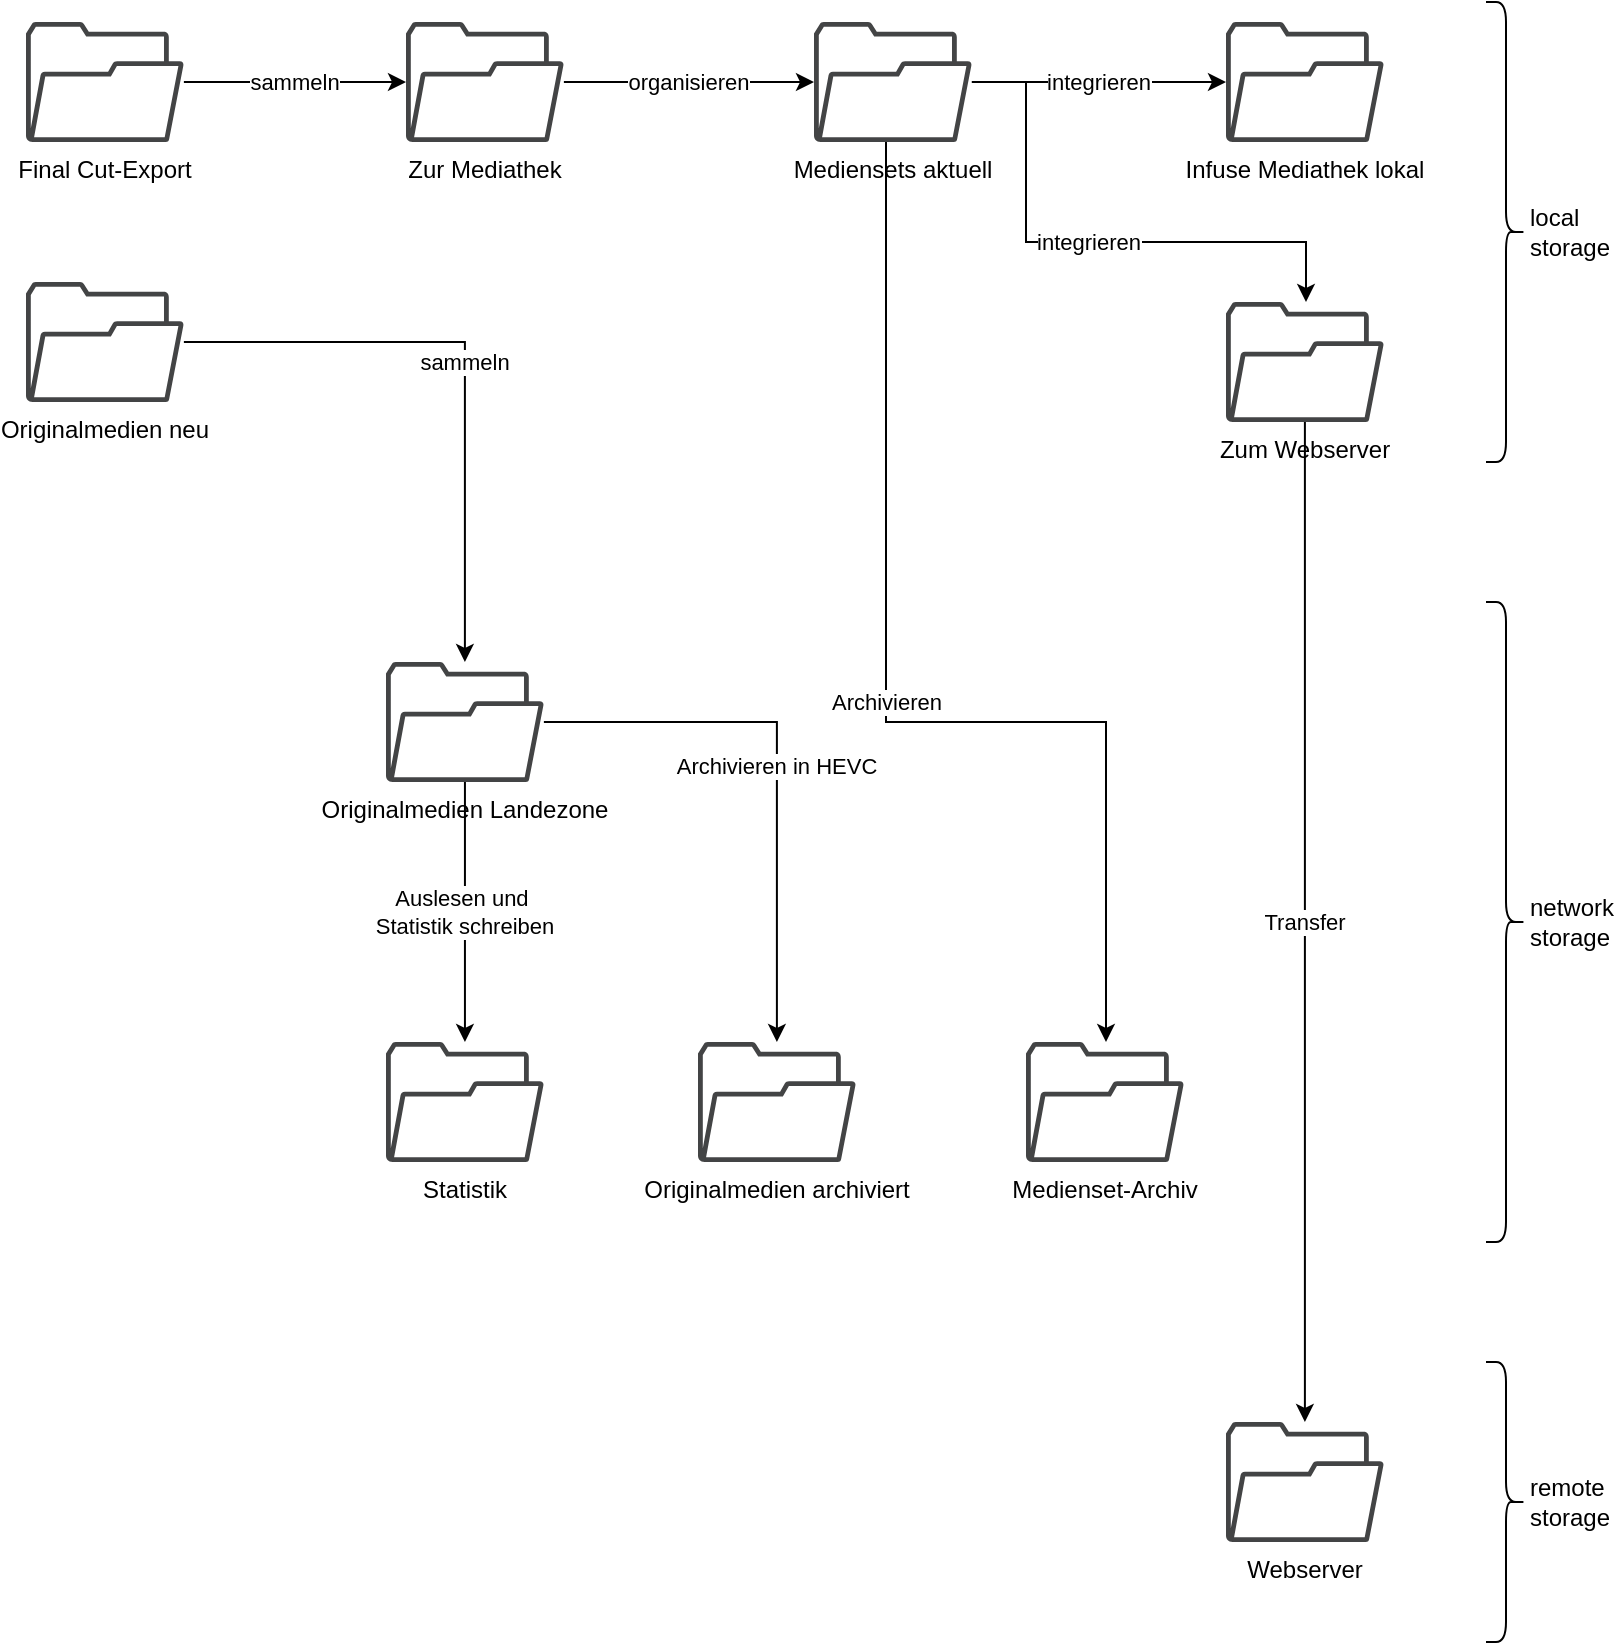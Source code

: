<mxfile version="24.3.1" type="github">
  <diagram name="Seite-1" id="FeN77DmquAUr8D4zDcbp">
    <mxGraphModel dx="1113" dy="761" grid="1" gridSize="10" guides="1" tooltips="1" connect="1" arrows="1" fold="1" page="1" pageScale="1" pageWidth="827" pageHeight="1169" math="0" shadow="0">
      <root>
        <mxCell id="0" />
        <mxCell id="1" parent="0" />
        <mxCell id="ycHNHRMQqcdNbXNE2sOV-15" value="sammeln" style="edgeStyle=orthogonalEdgeStyle;rounded=0;orthogonalLoop=1;jettySize=auto;html=1;" edge="1" parent="1" source="ycHNHRMQqcdNbXNE2sOV-6" target="ycHNHRMQqcdNbXNE2sOV-9">
          <mxGeometry relative="1" as="geometry" />
        </mxCell>
        <mxCell id="ycHNHRMQqcdNbXNE2sOV-6" value="Final Cut-Export" style="pointerEvents=1;shadow=0;dashed=0;html=1;strokeColor=none;fillColor=#434445;aspect=fixed;labelPosition=center;verticalLabelPosition=bottom;verticalAlign=top;align=center;outlineConnect=0;shape=mxgraph.vvd.folder;" vertex="1" parent="1">
          <mxGeometry x="20" y="150" width="78.94" height="60" as="geometry" />
        </mxCell>
        <mxCell id="ycHNHRMQqcdNbXNE2sOV-16" value="organisieren" style="edgeStyle=orthogonalEdgeStyle;rounded=0;orthogonalLoop=1;jettySize=auto;html=1;" edge="1" parent="1" source="ycHNHRMQqcdNbXNE2sOV-9" target="ycHNHRMQqcdNbXNE2sOV-11">
          <mxGeometry relative="1" as="geometry" />
        </mxCell>
        <mxCell id="ycHNHRMQqcdNbXNE2sOV-9" value="Zur Mediathek" style="pointerEvents=1;shadow=0;dashed=0;html=1;strokeColor=none;fillColor=#434445;aspect=fixed;labelPosition=center;verticalLabelPosition=bottom;verticalAlign=top;align=center;outlineConnect=0;shape=mxgraph.vvd.folder;" vertex="1" parent="1">
          <mxGeometry x="210" y="150" width="78.94" height="60" as="geometry" />
        </mxCell>
        <mxCell id="ycHNHRMQqcdNbXNE2sOV-18" value="integrieren" style="edgeStyle=orthogonalEdgeStyle;rounded=0;orthogonalLoop=1;jettySize=auto;html=1;" edge="1" parent="1" source="ycHNHRMQqcdNbXNE2sOV-11" target="ycHNHRMQqcdNbXNE2sOV-17">
          <mxGeometry relative="1" as="geometry" />
        </mxCell>
        <mxCell id="ycHNHRMQqcdNbXNE2sOV-21" value="integrieren" style="edgeStyle=orthogonalEdgeStyle;rounded=0;orthogonalLoop=1;jettySize=auto;html=1;" edge="1" parent="1" source="ycHNHRMQqcdNbXNE2sOV-11" target="ycHNHRMQqcdNbXNE2sOV-19">
          <mxGeometry relative="1" as="geometry">
            <Array as="points">
              <mxPoint x="520" y="180" />
              <mxPoint x="520" y="260" />
              <mxPoint x="660" y="260" />
            </Array>
          </mxGeometry>
        </mxCell>
        <mxCell id="ycHNHRMQqcdNbXNE2sOV-33" value="Archivieren" style="edgeStyle=orthogonalEdgeStyle;rounded=0;orthogonalLoop=1;jettySize=auto;html=1;" edge="1" parent="1" source="ycHNHRMQqcdNbXNE2sOV-11" target="ycHNHRMQqcdNbXNE2sOV-14">
          <mxGeometry relative="1" as="geometry">
            <Array as="points">
              <mxPoint x="450" y="500" />
              <mxPoint x="560" y="500" />
            </Array>
          </mxGeometry>
        </mxCell>
        <mxCell id="ycHNHRMQqcdNbXNE2sOV-11" value="Mediensets aktuell" style="pointerEvents=1;shadow=0;dashed=0;html=1;strokeColor=none;fillColor=#434445;aspect=fixed;labelPosition=center;verticalLabelPosition=bottom;verticalAlign=top;align=center;outlineConnect=0;shape=mxgraph.vvd.folder;" vertex="1" parent="1">
          <mxGeometry x="414" y="150" width="78.94" height="60" as="geometry" />
        </mxCell>
        <mxCell id="ycHNHRMQqcdNbXNE2sOV-12" value="network storage" style="shape=curlyBracket;whiteSpace=wrap;html=1;rounded=1;flipH=1;labelPosition=right;verticalLabelPosition=middle;align=left;verticalAlign=middle;" vertex="1" parent="1">
          <mxGeometry x="750" y="440" width="20" height="320" as="geometry" />
        </mxCell>
        <mxCell id="ycHNHRMQqcdNbXNE2sOV-13" value="local storage" style="shape=curlyBracket;whiteSpace=wrap;html=1;rounded=1;flipH=1;labelPosition=right;verticalLabelPosition=middle;align=left;verticalAlign=middle;" vertex="1" parent="1">
          <mxGeometry x="750" y="140" width="20" height="230" as="geometry" />
        </mxCell>
        <mxCell id="ycHNHRMQqcdNbXNE2sOV-14" value="Medienset-Archiv" style="pointerEvents=1;shadow=0;dashed=0;html=1;strokeColor=none;fillColor=#434445;aspect=fixed;labelPosition=center;verticalLabelPosition=bottom;verticalAlign=top;align=center;outlineConnect=0;shape=mxgraph.vvd.folder;" vertex="1" parent="1">
          <mxGeometry x="520" y="660" width="78.94" height="60" as="geometry" />
        </mxCell>
        <mxCell id="ycHNHRMQqcdNbXNE2sOV-17" value="Infuse Mediathek lokal" style="pointerEvents=1;shadow=0;dashed=0;html=1;strokeColor=none;fillColor=#434445;aspect=fixed;labelPosition=center;verticalLabelPosition=bottom;verticalAlign=top;align=center;outlineConnect=0;shape=mxgraph.vvd.folder;" vertex="1" parent="1">
          <mxGeometry x="620" y="150" width="78.94" height="60" as="geometry" />
        </mxCell>
        <mxCell id="ycHNHRMQqcdNbXNE2sOV-23" value="Transfer" style="edgeStyle=orthogonalEdgeStyle;rounded=0;orthogonalLoop=1;jettySize=auto;html=1;" edge="1" parent="1" source="ycHNHRMQqcdNbXNE2sOV-19" target="ycHNHRMQqcdNbXNE2sOV-22">
          <mxGeometry relative="1" as="geometry">
            <Array as="points">
              <mxPoint x="659" y="610" />
              <mxPoint x="659" y="610" />
            </Array>
          </mxGeometry>
        </mxCell>
        <mxCell id="ycHNHRMQqcdNbXNE2sOV-19" value="Zum Webserver" style="pointerEvents=1;shadow=0;dashed=0;html=1;strokeColor=none;fillColor=#434445;aspect=fixed;labelPosition=center;verticalLabelPosition=bottom;verticalAlign=top;align=center;outlineConnect=0;shape=mxgraph.vvd.folder;" vertex="1" parent="1">
          <mxGeometry x="620" y="290" width="78.94" height="60" as="geometry" />
        </mxCell>
        <mxCell id="ycHNHRMQqcdNbXNE2sOV-22" value="Webserver" style="pointerEvents=1;shadow=0;dashed=0;html=1;strokeColor=none;fillColor=#434445;aspect=fixed;labelPosition=center;verticalLabelPosition=bottom;verticalAlign=top;align=center;outlineConnect=0;shape=mxgraph.vvd.folder;" vertex="1" parent="1">
          <mxGeometry x="620" y="850" width="78.94" height="60" as="geometry" />
        </mxCell>
        <mxCell id="ycHNHRMQqcdNbXNE2sOV-24" value="remote storage" style="shape=curlyBracket;whiteSpace=wrap;html=1;rounded=1;flipH=1;labelPosition=right;verticalLabelPosition=middle;align=left;verticalAlign=middle;" vertex="1" parent="1">
          <mxGeometry x="750" y="820" width="20" height="140" as="geometry" />
        </mxCell>
        <mxCell id="ycHNHRMQqcdNbXNE2sOV-28" value="Auslesen und&amp;nbsp;&lt;div&gt;Statistik schreiben&lt;/div&gt;" style="edgeStyle=orthogonalEdgeStyle;rounded=0;orthogonalLoop=1;jettySize=auto;html=1;" edge="1" parent="1" source="ycHNHRMQqcdNbXNE2sOV-25" target="ycHNHRMQqcdNbXNE2sOV-27">
          <mxGeometry relative="1" as="geometry" />
        </mxCell>
        <mxCell id="ycHNHRMQqcdNbXNE2sOV-30" value="Archivieren in HEVC" style="edgeStyle=orthogonalEdgeStyle;rounded=0;orthogonalLoop=1;jettySize=auto;html=1;" edge="1" parent="1" source="ycHNHRMQqcdNbXNE2sOV-25" target="ycHNHRMQqcdNbXNE2sOV-29">
          <mxGeometry relative="1" as="geometry" />
        </mxCell>
        <mxCell id="ycHNHRMQqcdNbXNE2sOV-25" value="Originalmedien Landezone" style="pointerEvents=1;shadow=0;dashed=0;html=1;strokeColor=none;fillColor=#434445;aspect=fixed;labelPosition=center;verticalLabelPosition=bottom;verticalAlign=top;align=center;outlineConnect=0;shape=mxgraph.vvd.folder;" vertex="1" parent="1">
          <mxGeometry x="200" y="470" width="78.94" height="60" as="geometry" />
        </mxCell>
        <mxCell id="ycHNHRMQqcdNbXNE2sOV-27" value="Statistik" style="pointerEvents=1;shadow=0;dashed=0;html=1;strokeColor=none;fillColor=#434445;aspect=fixed;labelPosition=center;verticalLabelPosition=bottom;verticalAlign=top;align=center;outlineConnect=0;shape=mxgraph.vvd.folder;" vertex="1" parent="1">
          <mxGeometry x="200" y="660" width="78.94" height="60" as="geometry" />
        </mxCell>
        <mxCell id="ycHNHRMQqcdNbXNE2sOV-29" value="Originalmedien archiviert" style="pointerEvents=1;shadow=0;dashed=0;html=1;strokeColor=none;fillColor=#434445;aspect=fixed;labelPosition=center;verticalLabelPosition=bottom;verticalAlign=top;align=center;outlineConnect=0;shape=mxgraph.vvd.folder;" vertex="1" parent="1">
          <mxGeometry x="356" y="660" width="78.94" height="60" as="geometry" />
        </mxCell>
        <mxCell id="ycHNHRMQqcdNbXNE2sOV-32" value="sammeln" style="edgeStyle=orthogonalEdgeStyle;rounded=0;orthogonalLoop=1;jettySize=auto;html=1;" edge="1" parent="1" source="ycHNHRMQqcdNbXNE2sOV-31" target="ycHNHRMQqcdNbXNE2sOV-25">
          <mxGeometry relative="1" as="geometry" />
        </mxCell>
        <mxCell id="ycHNHRMQqcdNbXNE2sOV-31" value="Originalmedien neu" style="pointerEvents=1;shadow=0;dashed=0;html=1;strokeColor=none;fillColor=#434445;aspect=fixed;labelPosition=center;verticalLabelPosition=bottom;verticalAlign=top;align=center;outlineConnect=0;shape=mxgraph.vvd.folder;" vertex="1" parent="1">
          <mxGeometry x="20" y="280" width="78.94" height="60" as="geometry" />
        </mxCell>
      </root>
    </mxGraphModel>
  </diagram>
</mxfile>
